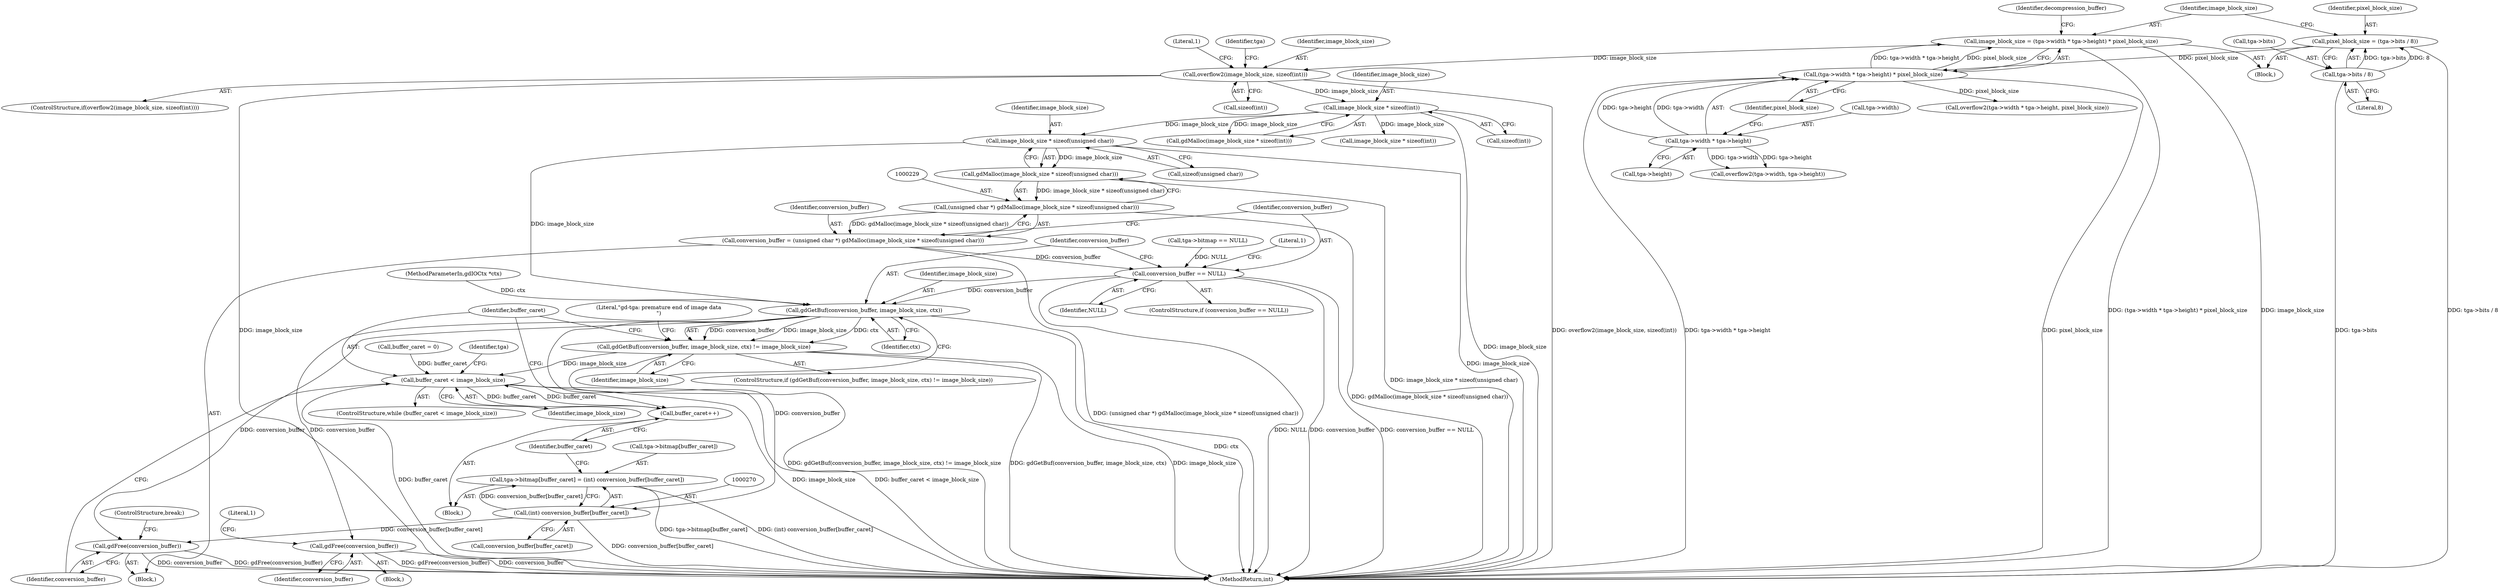 digraph "0_libgd_fb0e0cce0b9f25389ab56604c3547351617e1415@API" {
"1000231" [label="(Call,image_block_size * sizeof(unsigned char))"];
"1000207" [label="(Call,image_block_size * sizeof(int))"];
"1000177" [label="(Call,overflow2(image_block_size, sizeof(int)))"];
"1000117" [label="(Call,image_block_size = (tga->width * tga->height) * pixel_block_size)"];
"1000119" [label="(Call,(tga->width * tga->height) * pixel_block_size)"];
"1000120" [label="(Call,tga->width * tga->height)"];
"1000109" [label="(Call,pixel_block_size = (tga->bits / 8))"];
"1000111" [label="(Call,tga->bits / 8)"];
"1000230" [label="(Call,gdMalloc(image_block_size * sizeof(unsigned char)))"];
"1000228" [label="(Call,(unsigned char *) gdMalloc(image_block_size * sizeof(unsigned char)))"];
"1000226" [label="(Call,conversion_buffer = (unsigned char *) gdMalloc(image_block_size * sizeof(unsigned char)))"];
"1000236" [label="(Call,conversion_buffer == NULL)"];
"1000245" [label="(Call,gdGetBuf(conversion_buffer, image_block_size, ctx))"];
"1000244" [label="(Call,gdGetBuf(conversion_buffer, image_block_size, ctx) != image_block_size)"];
"1000259" [label="(Call,buffer_caret < image_block_size)"];
"1000274" [label="(Call,buffer_caret++)"];
"1000253" [label="(Call,gdFree(conversion_buffer))"];
"1000269" [label="(Call,(int) conversion_buffer[buffer_caret])"];
"1000263" [label="(Call,tga->bitmap[buffer_caret] = (int) conversion_buffer[buffer_caret])"];
"1000276" [label="(Call,gdFree(conversion_buffer))"];
"1000109" [label="(Call,pixel_block_size = (tga->bits / 8))"];
"1000151" [label="(Call,overflow2(tga->width, tga->height))"];
"1000226" [label="(Call,conversion_buffer = (unsigned char *) gdMalloc(image_block_size * sizeof(unsigned char)))"];
"1000117" [label="(Call,image_block_size = (tga->width * tga->height) * pixel_block_size)"];
"1000236" [label="(Call,conversion_buffer == NULL)"];
"1000254" [label="(Identifier,conversion_buffer)"];
"1000249" [label="(Identifier,image_block_size)"];
"1000230" [label="(Call,gdMalloc(image_block_size * sizeof(unsigned char)))"];
"1000118" [label="(Identifier,image_block_size)"];
"1000263" [label="(Call,tga->bitmap[buffer_caret] = (int) conversion_buffer[buffer_caret])"];
"1000266" [label="(Identifier,tga)"];
"1000208" [label="(Identifier,image_block_size)"];
"1000105" [label="(MethodParameterIn,gdIOCtx *ctx)"];
"1000275" [label="(Identifier,buffer_caret)"];
"1000184" [label="(Literal,1)"];
"1000176" [label="(ControlStructure,if(overflow2(image_block_size, sizeof(int))))"];
"1000119" [label="(Call,(tga->width * tga->height) * pixel_block_size)"];
"1000206" [label="(Call,gdMalloc(image_block_size * sizeof(int)))"];
"1000231" [label="(Call,image_block_size * sizeof(unsigned char))"];
"1000233" [label="(Call,sizeof(unsigned char))"];
"1000177" [label="(Call,overflow2(image_block_size, sizeof(int)))"];
"1000121" [label="(Call,tga->width)"];
"1000110" [label="(Identifier,pixel_block_size)"];
"1000235" [label="(ControlStructure,if (conversion_buffer == NULL))"];
"1000487" [label="(MethodReturn,int)"];
"1000285" [label="(Call,image_block_size * sizeof(int))"];
"1000120" [label="(Call,tga->width * tga->height)"];
"1000246" [label="(Identifier,conversion_buffer)"];
"1000244" [label="(Call,gdGetBuf(conversion_buffer, image_block_size, ctx) != image_block_size)"];
"1000247" [label="(Identifier,image_block_size)"];
"1000228" [label="(Call,(unsigned char *) gdMalloc(image_block_size * sizeof(unsigned char)))"];
"1000253" [label="(Call,gdFree(conversion_buffer))"];
"1000130" [label="(Identifier,decompression_buffer)"];
"1000248" [label="(Identifier,ctx)"];
"1000276" [label="(Call,gdFree(conversion_buffer))"];
"1000260" [label="(Identifier,buffer_caret)"];
"1000274" [label="(Call,buffer_caret++)"];
"1000271" [label="(Call,conversion_buffer[buffer_caret])"];
"1000258" [label="(ControlStructure,while (buffer_caret < image_block_size))"];
"1000111" [label="(Call,tga->bits / 8)"];
"1000112" [label="(Call,tga->bits)"];
"1000107" [label="(Block,)"];
"1000245" [label="(Call,gdGetBuf(conversion_buffer, image_block_size, ctx))"];
"1000243" [label="(ControlStructure,if (gdGetBuf(conversion_buffer, image_block_size, ctx) != image_block_size))"];
"1000137" [label="(Call,buffer_caret = 0)"];
"1000212" [label="(Call,tga->bitmap == NULL)"];
"1000257" [label="(Literal,1)"];
"1000209" [label="(Call,sizeof(int))"];
"1000189" [label="(Identifier,tga)"];
"1000269" [label="(Call,(int) conversion_buffer[buffer_caret])"];
"1000207" [label="(Call,image_block_size * sizeof(int))"];
"1000179" [label="(Call,sizeof(int))"];
"1000262" [label="(Block,)"];
"1000278" [label="(ControlStructure,break;)"];
"1000277" [label="(Identifier,conversion_buffer)"];
"1000250" [label="(Block,)"];
"1000238" [label="(Identifier,NULL)"];
"1000242" [label="(Literal,1)"];
"1000178" [label="(Identifier,image_block_size)"];
"1000264" [label="(Call,tga->bitmap[buffer_caret])"];
"1000232" [label="(Identifier,image_block_size)"];
"1000115" [label="(Literal,8)"];
"1000124" [label="(Call,tga->height)"];
"1000237" [label="(Identifier,conversion_buffer)"];
"1000127" [label="(Identifier,pixel_block_size)"];
"1000259" [label="(Call,buffer_caret < image_block_size)"];
"1000224" [label="(Block,)"];
"1000163" [label="(Call,overflow2(tga->width * tga->height, pixel_block_size))"];
"1000252" [label="(Literal,\"gd-tga: premature end of image data\n\")"];
"1000227" [label="(Identifier,conversion_buffer)"];
"1000261" [label="(Identifier,image_block_size)"];
"1000231" -> "1000230"  [label="AST: "];
"1000231" -> "1000233"  [label="CFG: "];
"1000232" -> "1000231"  [label="AST: "];
"1000233" -> "1000231"  [label="AST: "];
"1000230" -> "1000231"  [label="CFG: "];
"1000231" -> "1000487"  [label="DDG: image_block_size"];
"1000231" -> "1000230"  [label="DDG: image_block_size"];
"1000207" -> "1000231"  [label="DDG: image_block_size"];
"1000231" -> "1000245"  [label="DDG: image_block_size"];
"1000207" -> "1000206"  [label="AST: "];
"1000207" -> "1000209"  [label="CFG: "];
"1000208" -> "1000207"  [label="AST: "];
"1000209" -> "1000207"  [label="AST: "];
"1000206" -> "1000207"  [label="CFG: "];
"1000207" -> "1000487"  [label="DDG: image_block_size"];
"1000207" -> "1000206"  [label="DDG: image_block_size"];
"1000177" -> "1000207"  [label="DDG: image_block_size"];
"1000207" -> "1000285"  [label="DDG: image_block_size"];
"1000177" -> "1000176"  [label="AST: "];
"1000177" -> "1000179"  [label="CFG: "];
"1000178" -> "1000177"  [label="AST: "];
"1000179" -> "1000177"  [label="AST: "];
"1000184" -> "1000177"  [label="CFG: "];
"1000189" -> "1000177"  [label="CFG: "];
"1000177" -> "1000487"  [label="DDG: image_block_size"];
"1000177" -> "1000487"  [label="DDG: overflow2(image_block_size, sizeof(int))"];
"1000117" -> "1000177"  [label="DDG: image_block_size"];
"1000117" -> "1000107"  [label="AST: "];
"1000117" -> "1000119"  [label="CFG: "];
"1000118" -> "1000117"  [label="AST: "];
"1000119" -> "1000117"  [label="AST: "];
"1000130" -> "1000117"  [label="CFG: "];
"1000117" -> "1000487"  [label="DDG: image_block_size"];
"1000117" -> "1000487"  [label="DDG: (tga->width * tga->height) * pixel_block_size"];
"1000119" -> "1000117"  [label="DDG: tga->width * tga->height"];
"1000119" -> "1000117"  [label="DDG: pixel_block_size"];
"1000119" -> "1000127"  [label="CFG: "];
"1000120" -> "1000119"  [label="AST: "];
"1000127" -> "1000119"  [label="AST: "];
"1000119" -> "1000487"  [label="DDG: pixel_block_size"];
"1000119" -> "1000487"  [label="DDG: tga->width * tga->height"];
"1000120" -> "1000119"  [label="DDG: tga->width"];
"1000120" -> "1000119"  [label="DDG: tga->height"];
"1000109" -> "1000119"  [label="DDG: pixel_block_size"];
"1000119" -> "1000163"  [label="DDG: pixel_block_size"];
"1000120" -> "1000124"  [label="CFG: "];
"1000121" -> "1000120"  [label="AST: "];
"1000124" -> "1000120"  [label="AST: "];
"1000127" -> "1000120"  [label="CFG: "];
"1000120" -> "1000151"  [label="DDG: tga->width"];
"1000120" -> "1000151"  [label="DDG: tga->height"];
"1000109" -> "1000107"  [label="AST: "];
"1000109" -> "1000111"  [label="CFG: "];
"1000110" -> "1000109"  [label="AST: "];
"1000111" -> "1000109"  [label="AST: "];
"1000118" -> "1000109"  [label="CFG: "];
"1000109" -> "1000487"  [label="DDG: tga->bits / 8"];
"1000111" -> "1000109"  [label="DDG: tga->bits"];
"1000111" -> "1000109"  [label="DDG: 8"];
"1000111" -> "1000115"  [label="CFG: "];
"1000112" -> "1000111"  [label="AST: "];
"1000115" -> "1000111"  [label="AST: "];
"1000111" -> "1000487"  [label="DDG: tga->bits"];
"1000230" -> "1000228"  [label="AST: "];
"1000228" -> "1000230"  [label="CFG: "];
"1000230" -> "1000487"  [label="DDG: image_block_size * sizeof(unsigned char)"];
"1000230" -> "1000228"  [label="DDG: image_block_size * sizeof(unsigned char)"];
"1000228" -> "1000226"  [label="AST: "];
"1000229" -> "1000228"  [label="AST: "];
"1000226" -> "1000228"  [label="CFG: "];
"1000228" -> "1000487"  [label="DDG: gdMalloc(image_block_size * sizeof(unsigned char))"];
"1000228" -> "1000226"  [label="DDG: gdMalloc(image_block_size * sizeof(unsigned char))"];
"1000226" -> "1000224"  [label="AST: "];
"1000227" -> "1000226"  [label="AST: "];
"1000237" -> "1000226"  [label="CFG: "];
"1000226" -> "1000487"  [label="DDG: (unsigned char *) gdMalloc(image_block_size * sizeof(unsigned char))"];
"1000226" -> "1000236"  [label="DDG: conversion_buffer"];
"1000236" -> "1000235"  [label="AST: "];
"1000236" -> "1000238"  [label="CFG: "];
"1000237" -> "1000236"  [label="AST: "];
"1000238" -> "1000236"  [label="AST: "];
"1000242" -> "1000236"  [label="CFG: "];
"1000246" -> "1000236"  [label="CFG: "];
"1000236" -> "1000487"  [label="DDG: conversion_buffer"];
"1000236" -> "1000487"  [label="DDG: conversion_buffer == NULL"];
"1000236" -> "1000487"  [label="DDG: NULL"];
"1000212" -> "1000236"  [label="DDG: NULL"];
"1000236" -> "1000245"  [label="DDG: conversion_buffer"];
"1000245" -> "1000244"  [label="AST: "];
"1000245" -> "1000248"  [label="CFG: "];
"1000246" -> "1000245"  [label="AST: "];
"1000247" -> "1000245"  [label="AST: "];
"1000248" -> "1000245"  [label="AST: "];
"1000249" -> "1000245"  [label="CFG: "];
"1000245" -> "1000487"  [label="DDG: ctx"];
"1000245" -> "1000244"  [label="DDG: conversion_buffer"];
"1000245" -> "1000244"  [label="DDG: image_block_size"];
"1000245" -> "1000244"  [label="DDG: ctx"];
"1000105" -> "1000245"  [label="DDG: ctx"];
"1000245" -> "1000253"  [label="DDG: conversion_buffer"];
"1000245" -> "1000269"  [label="DDG: conversion_buffer"];
"1000245" -> "1000276"  [label="DDG: conversion_buffer"];
"1000244" -> "1000243"  [label="AST: "];
"1000244" -> "1000249"  [label="CFG: "];
"1000249" -> "1000244"  [label="AST: "];
"1000252" -> "1000244"  [label="CFG: "];
"1000260" -> "1000244"  [label="CFG: "];
"1000244" -> "1000487"  [label="DDG: gdGetBuf(conversion_buffer, image_block_size, ctx) != image_block_size"];
"1000244" -> "1000487"  [label="DDG: gdGetBuf(conversion_buffer, image_block_size, ctx)"];
"1000244" -> "1000487"  [label="DDG: image_block_size"];
"1000244" -> "1000259"  [label="DDG: image_block_size"];
"1000259" -> "1000258"  [label="AST: "];
"1000259" -> "1000261"  [label="CFG: "];
"1000260" -> "1000259"  [label="AST: "];
"1000261" -> "1000259"  [label="AST: "];
"1000266" -> "1000259"  [label="CFG: "];
"1000277" -> "1000259"  [label="CFG: "];
"1000259" -> "1000487"  [label="DDG: buffer_caret < image_block_size"];
"1000259" -> "1000487"  [label="DDG: buffer_caret"];
"1000259" -> "1000487"  [label="DDG: image_block_size"];
"1000274" -> "1000259"  [label="DDG: buffer_caret"];
"1000137" -> "1000259"  [label="DDG: buffer_caret"];
"1000259" -> "1000274"  [label="DDG: buffer_caret"];
"1000274" -> "1000262"  [label="AST: "];
"1000274" -> "1000275"  [label="CFG: "];
"1000275" -> "1000274"  [label="AST: "];
"1000260" -> "1000274"  [label="CFG: "];
"1000253" -> "1000250"  [label="AST: "];
"1000253" -> "1000254"  [label="CFG: "];
"1000254" -> "1000253"  [label="AST: "];
"1000257" -> "1000253"  [label="CFG: "];
"1000253" -> "1000487"  [label="DDG: gdFree(conversion_buffer)"];
"1000253" -> "1000487"  [label="DDG: conversion_buffer"];
"1000269" -> "1000263"  [label="AST: "];
"1000269" -> "1000271"  [label="CFG: "];
"1000270" -> "1000269"  [label="AST: "];
"1000271" -> "1000269"  [label="AST: "];
"1000263" -> "1000269"  [label="CFG: "];
"1000269" -> "1000487"  [label="DDG: conversion_buffer[buffer_caret]"];
"1000269" -> "1000263"  [label="DDG: conversion_buffer[buffer_caret]"];
"1000269" -> "1000276"  [label="DDG: conversion_buffer[buffer_caret]"];
"1000263" -> "1000262"  [label="AST: "];
"1000264" -> "1000263"  [label="AST: "];
"1000275" -> "1000263"  [label="CFG: "];
"1000263" -> "1000487"  [label="DDG: (int) conversion_buffer[buffer_caret]"];
"1000263" -> "1000487"  [label="DDG: tga->bitmap[buffer_caret]"];
"1000276" -> "1000224"  [label="AST: "];
"1000276" -> "1000277"  [label="CFG: "];
"1000277" -> "1000276"  [label="AST: "];
"1000278" -> "1000276"  [label="CFG: "];
"1000276" -> "1000487"  [label="DDG: gdFree(conversion_buffer)"];
"1000276" -> "1000487"  [label="DDG: conversion_buffer"];
}
